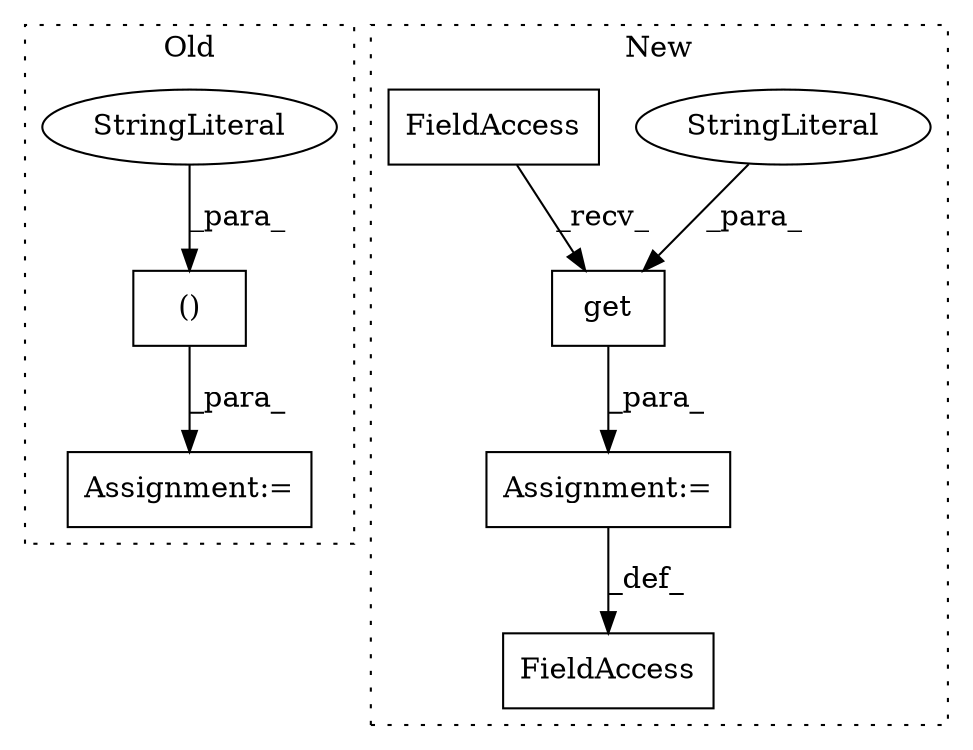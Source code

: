 digraph G {
subgraph cluster0 {
1 [label="()" a="106" s="217" l="91" shape="box"];
5 [label="Assignment:=" a="7" s="211" l="6" shape="box"];
6 [label="StringLiteral" a="45" s="217" l="20" shape="ellipse"];
label = "Old";
style="dotted";
}
subgraph cluster1 {
2 [label="get" a="32" s="242,276" l="4,1" shape="box"];
3 [label="Assignment:=" a="7" s="295" l="1" shape="box"];
4 [label="StringLiteral" a="45" s="256" l="20" shape="ellipse"];
7 [label="FieldAccess" a="22" s="283" l="12" shape="box"];
8 [label="FieldAccess" a="22" s="238" l="3" shape="box"];
label = "New";
style="dotted";
}
1 -> 5 [label="_para_"];
2 -> 3 [label="_para_"];
3 -> 7 [label="_def_"];
4 -> 2 [label="_para_"];
6 -> 1 [label="_para_"];
8 -> 2 [label="_recv_"];
}